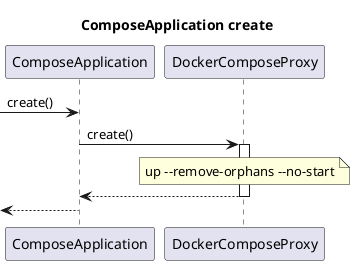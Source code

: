 @startuml
title "ComposeApplication create"

participant ComposeApplication as CA
participant DockerComposeProxy as DComp

[->CA: create()


CA->DComp ++: create()
note over DComp : up ~--remove-orphans --no-start
DComp-->CA --:


CA-->[:
@enduml



